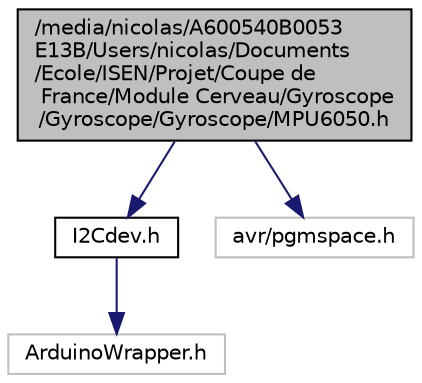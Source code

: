 digraph "/media/nicolas/A600540B0053E13B/Users/nicolas/Documents/Ecole/ISEN/Projet/Coupe de France/Module Cerveau/Gyroscope/Gyroscope/Gyroscope/MPU6050.h"
{
  edge [fontname="Helvetica",fontsize="10",labelfontname="Helvetica",labelfontsize="10"];
  node [fontname="Helvetica",fontsize="10",shape=record];
  Node1 [label="/media/nicolas/A600540B0053\lE13B/Users/nicolas/Documents\l/Ecole/ISEN/Projet/Coupe de\l France/Module Cerveau/Gyroscope\l/Gyroscope/Gyroscope/MPU6050.h",height=0.2,width=0.4,color="black", fillcolor="grey75", style="filled" fontcolor="black"];
  Node1 -> Node2 [color="midnightblue",fontsize="10",style="solid",fontname="Helvetica"];
  Node2 [label="I2Cdev.h",height=0.2,width=0.4,color="black", fillcolor="white", style="filled",URL="$_gyroscope_2_gyroscope_2_gyroscope_2_i2_cdev_8h.html"];
  Node2 -> Node3 [color="midnightblue",fontsize="10",style="solid",fontname="Helvetica"];
  Node3 [label="ArduinoWrapper.h",height=0.2,width=0.4,color="grey75", fillcolor="white", style="filled"];
  Node1 -> Node4 [color="midnightblue",fontsize="10",style="solid",fontname="Helvetica"];
  Node4 [label="avr/pgmspace.h",height=0.2,width=0.4,color="grey75", fillcolor="white", style="filled"];
}
